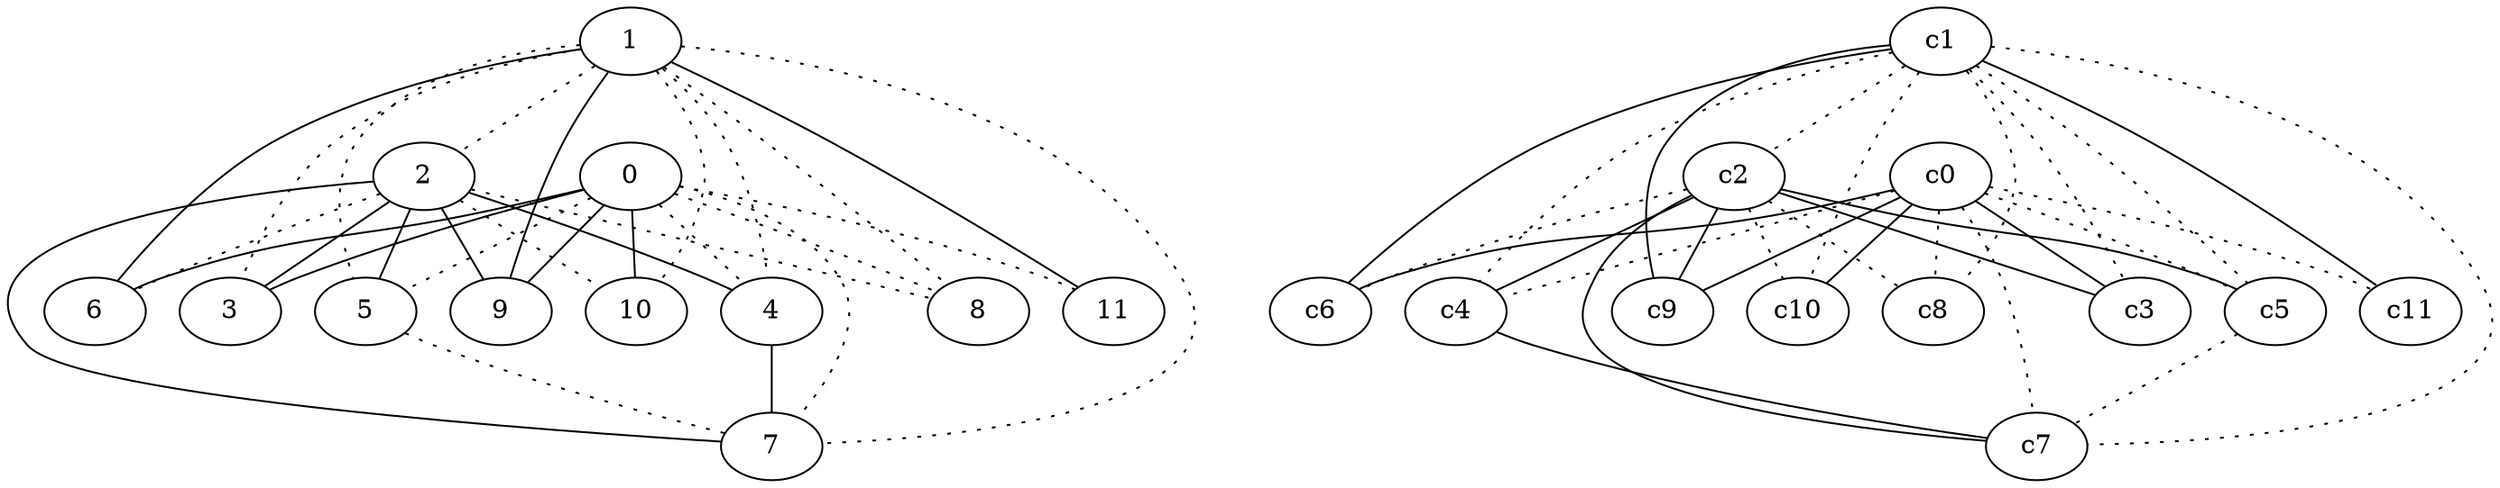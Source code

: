 graph {
a0[label=0];
a1[label=1];
a2[label=2];
a3[label=3];
a4[label=4];
a5[label=5];
a6[label=6];
a7[label=7];
a8[label=8];
a9[label=9];
a10[label=10];
a11[label=11];
a0 -- a3;
a0 -- a4 [style=dotted];
a0 -- a5 [style=dotted];
a0 -- a6;
a0 -- a7 [style=dotted];
a0 -- a8 [style=dotted];
a0 -- a9;
a0 -- a10;
a0 -- a11 [style=dotted];
a1 -- a2 [style=dotted];
a1 -- a3 [style=dotted];
a1 -- a4 [style=dotted];
a1 -- a5 [style=dotted];
a1 -- a6;
a1 -- a7 [style=dotted];
a1 -- a8 [style=dotted];
a1 -- a9;
a1 -- a10 [style=dotted];
a1 -- a11;
a2 -- a3;
a2 -- a4;
a2 -- a5;
a2 -- a6 [style=dotted];
a2 -- a7;
a2 -- a8 [style=dotted];
a2 -- a9;
a2 -- a10 [style=dotted];
a4 -- a7;
a5 -- a7 [style=dotted];
c0 -- c3;
c0 -- c4 [style=dotted];
c0 -- c5 [style=dotted];
c0 -- c6;
c0 -- c7 [style=dotted];
c0 -- c8 [style=dotted];
c0 -- c9;
c0 -- c10;
c0 -- c11 [style=dotted];
c1 -- c2 [style=dotted];
c1 -- c3 [style=dotted];
c1 -- c4 [style=dotted];
c1 -- c5 [style=dotted];
c1 -- c6;
c1 -- c7 [style=dotted];
c1 -- c8 [style=dotted];
c1 -- c9;
c1 -- c10 [style=dotted];
c1 -- c11;
c2 -- c3;
c2 -- c4;
c2 -- c5;
c2 -- c6 [style=dotted];
c2 -- c7;
c2 -- c8 [style=dotted];
c2 -- c9;
c2 -- c10 [style=dotted];
c4 -- c7;
c5 -- c7 [style=dotted];
}
